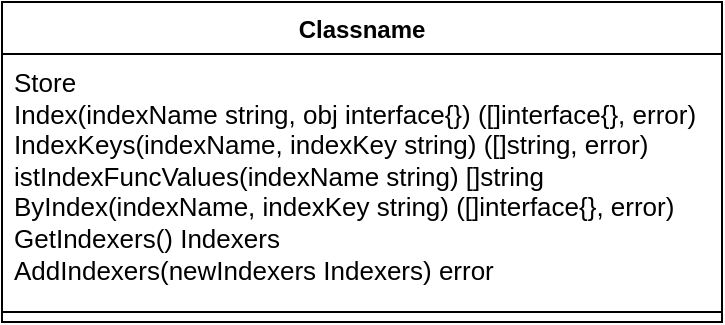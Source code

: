 <mxfile version="21.6.9" type="github">
  <diagram name="第 1 页" id="CWuAyleLhy3Zyp6WkLwi">
    <mxGraphModel dx="1379" dy="764" grid="1" gridSize="10" guides="1" tooltips="1" connect="1" arrows="1" fold="1" page="1" pageScale="1" pageWidth="827" pageHeight="1169" math="0" shadow="0">
      <root>
        <mxCell id="0" />
        <mxCell id="1" parent="0" />
        <mxCell id="amn2PHYWtZ2Sav2Mm2Ex-6" value="Classname" style="swimlane;fontStyle=1;align=center;verticalAlign=top;childLayout=stackLayout;horizontal=1;startSize=26;horizontalStack=0;resizeParent=1;resizeParentMax=0;resizeLast=0;collapsible=1;marginBottom=0;whiteSpace=wrap;html=1;" parent="1" vertex="1">
          <mxGeometry x="180" y="190" width="360" height="160" as="geometry" />
        </mxCell>
        <mxCell id="amn2PHYWtZ2Sav2Mm2Ex-7" value="&lt;div data-lake_diagram_content_editor_data=&quot;true&quot; style=&quot;font-size: 13px;&quot;&gt;&lt;div style=&quot;text-align: center; font-size: 13px;&quot;&gt;&lt;div style=&quot;text-align: left; font-size: 13px;&quot;&gt;&lt;div data-lake_diagram_content_editor_data=&quot;true&quot; style=&quot;font-size: 13px;&quot;&gt;&lt;div style=&quot;text-align: center; font-size: 13px;&quot;&gt;&lt;div style=&quot;text-align: left; font-size: 13px;&quot;&gt;Store&lt;/div&gt;&lt;div style=&quot;text-align: left; font-size: 13px;&quot;&gt;Index(indexName string, obj interface{}) ([]interface{}, error)&lt;/div&gt;&lt;div style=&quot;text-align: left; font-size: 13px;&quot;&gt;IndexKeys(indexName, indexKey string) ([]string, error)&lt;/div&gt;&lt;div style=&quot;text-align: left; font-size: 13px;&quot;&gt;istIndexFuncValues(indexName string) []string&lt;br style=&quot;font-size: 13px;&quot;&gt;&lt;/div&gt;&lt;div style=&quot;text-align: left; font-size: 13px;&quot;&gt;ByIndex(indexName, indexKey string) ([]interface{}, error)&lt;br style=&quot;font-size: 13px;&quot;&gt;&lt;/div&gt;&lt;div style=&quot;text-align: left; font-size: 13px;&quot;&gt;GetIndexers() Indexers&lt;br style=&quot;font-size: 13px;&quot;&gt;&lt;/div&gt;&lt;div style=&quot;text-align: left; font-size: 13px;&quot;&gt;AddIndexers(newIndexers Indexers) error&lt;br style=&quot;font-size: 13px;&quot;&gt;&lt;/div&gt;&lt;div style=&quot;text-align: left; font-size: 13px;&quot;&gt;&lt;/div&gt;&lt;/div&gt;&lt;/div&gt;&lt;/div&gt;&lt;div style=&quot;text-align: left; font-size: 13px;&quot;&gt;&lt;/div&gt;&lt;/div&gt;&lt;/div&gt;" style="text;strokeColor=none;fillColor=none;align=left;verticalAlign=top;spacingLeft=4;spacingRight=4;overflow=hidden;rotatable=0;points=[[0,0.5],[1,0.5]];portConstraint=eastwest;whiteSpace=wrap;html=1;fontSize=13;" parent="amn2PHYWtZ2Sav2Mm2Ex-6" vertex="1">
          <mxGeometry y="26" width="360" height="124" as="geometry" />
        </mxCell>
        <mxCell id="amn2PHYWtZ2Sav2Mm2Ex-8" value="" style="line;strokeWidth=1;fillColor=none;align=left;verticalAlign=middle;spacingTop=-1;spacingLeft=3;spacingRight=3;rotatable=0;labelPosition=right;points=[];portConstraint=eastwest;strokeColor=inherit;" parent="amn2PHYWtZ2Sav2Mm2Ex-6" vertex="1">
          <mxGeometry y="150" width="360" height="10" as="geometry" />
        </mxCell>
      </root>
    </mxGraphModel>
  </diagram>
</mxfile>

